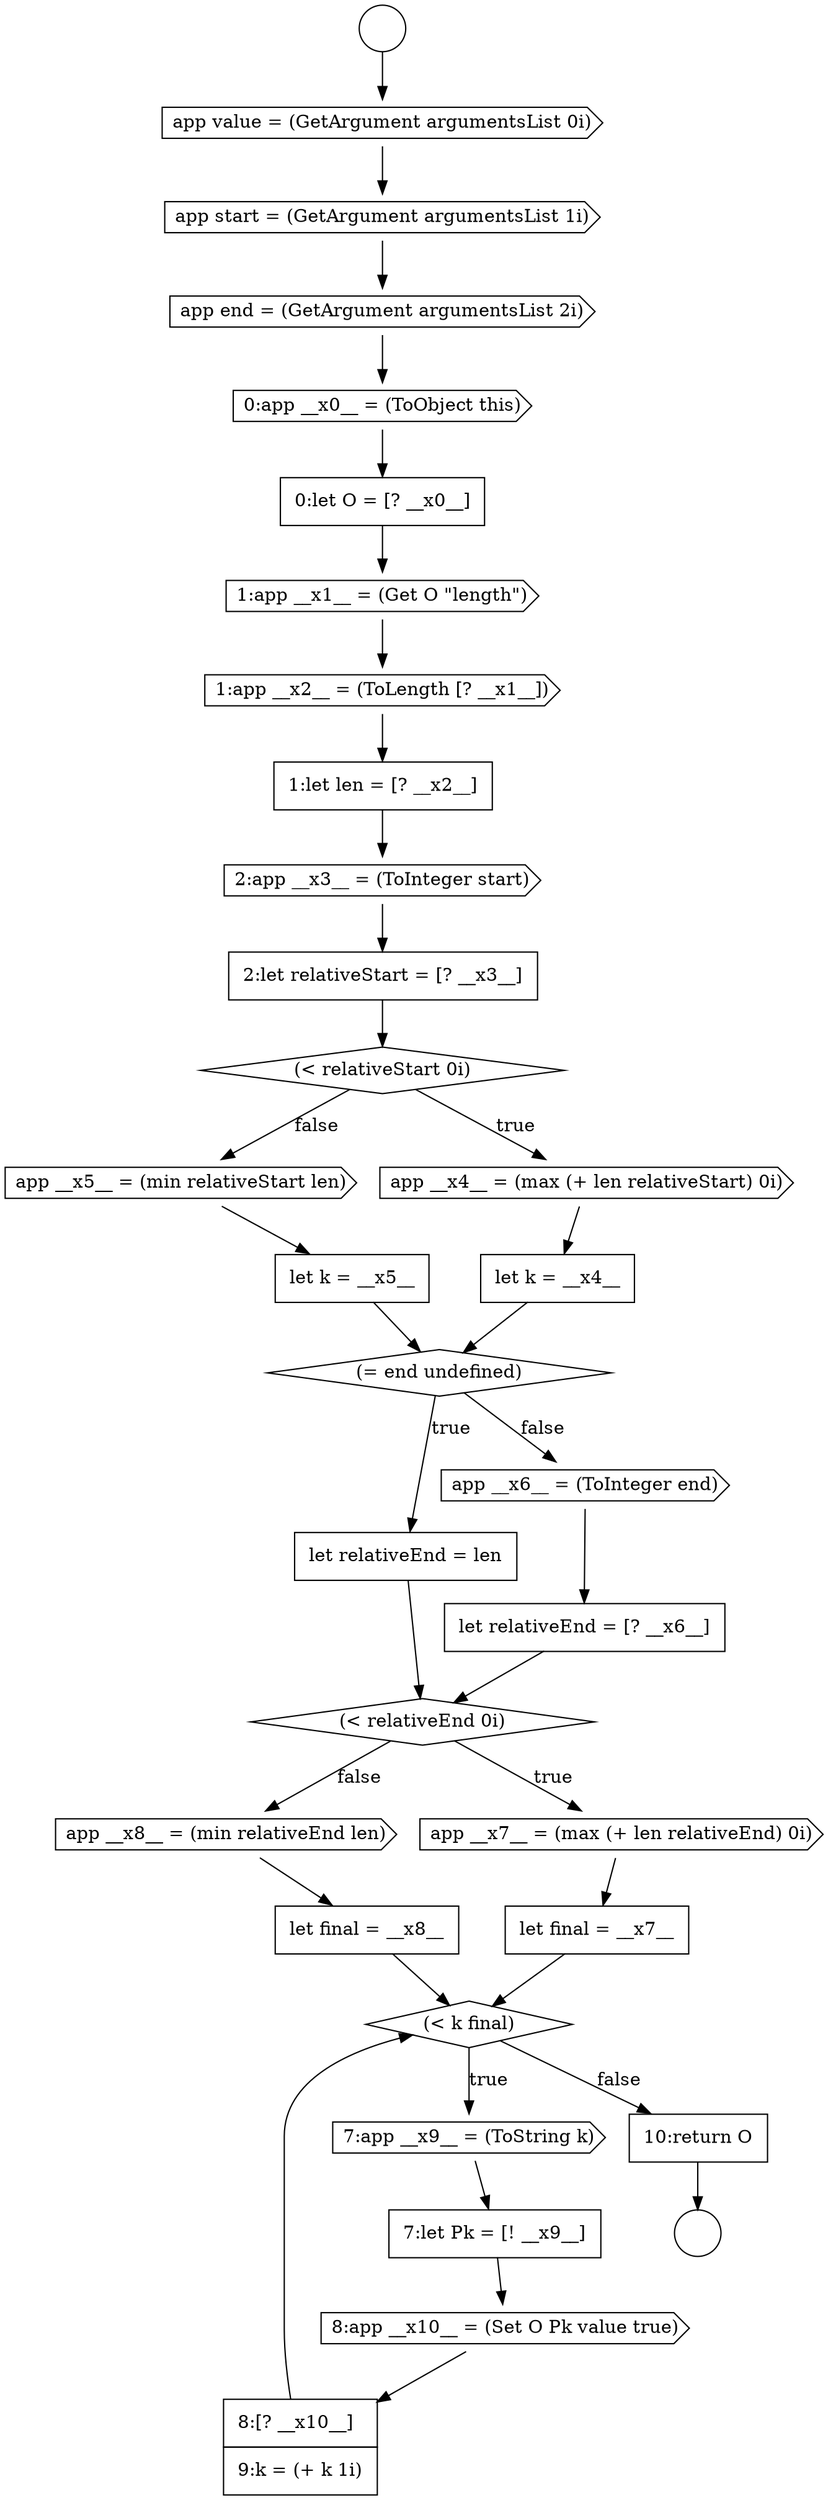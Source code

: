 digraph {
  node13874 [shape=diamond, label=<<font color="black">(&lt; relativeStart 0i)</font>> color="black" fillcolor="white" style=filled]
  node13878 [shape=none, margin=0, label=<<font color="black">
    <table border="0" cellborder="1" cellspacing="0" cellpadding="10">
      <tr><td align="left">let k = __x5__</td></tr>
    </table>
  </font>> color="black" fillcolor="white" style=filled]
  node13863 [shape=circle label=" " color="black" fillcolor="white" style=filled]
  node13892 [shape=none, margin=0, label=<<font color="black">
    <table border="0" cellborder="1" cellspacing="0" cellpadding="10">
      <tr><td align="left">8:[? __x10__]</td></tr>
      <tr><td align="left">9:k = (+ k 1i)</td></tr>
    </table>
  </font>> color="black" fillcolor="white" style=filled]
  node13872 [shape=cds, label=<<font color="black">2:app __x3__ = (ToInteger start)</font>> color="black" fillcolor="white" style=filled]
  node13883 [shape=diamond, label=<<font color="black">(&lt; relativeEnd 0i)</font>> color="black" fillcolor="white" style=filled]
  node13868 [shape=none, margin=0, label=<<font color="black">
    <table border="0" cellborder="1" cellspacing="0" cellpadding="10">
      <tr><td align="left">0:let O = [? __x0__]</td></tr>
    </table>
  </font>> color="black" fillcolor="white" style=filled]
  node13879 [shape=diamond, label=<<font color="black">(= end undefined)</font>> color="black" fillcolor="white" style=filled]
  node13864 [shape=cds, label=<<font color="black">app value = (GetArgument argumentsList 0i)</font>> color="black" fillcolor="white" style=filled]
  node13880 [shape=none, margin=0, label=<<font color="black">
    <table border="0" cellborder="1" cellspacing="0" cellpadding="10">
      <tr><td align="left">let relativeEnd = len</td></tr>
    </table>
  </font>> color="black" fillcolor="white" style=filled]
  node13870 [shape=cds, label=<<font color="black">1:app __x2__ = (ToLength [? __x1__])</font>> color="black" fillcolor="white" style=filled]
  node13877 [shape=cds, label=<<font color="black">app __x5__ = (min relativeStart len)</font>> color="black" fillcolor="white" style=filled]
  node13866 [shape=cds, label=<<font color="black">app end = (GetArgument argumentsList 2i)</font>> color="black" fillcolor="white" style=filled]
  node13881 [shape=cds, label=<<font color="black">app __x6__ = (ToInteger end)</font>> color="black" fillcolor="white" style=filled]
  node13869 [shape=cds, label=<<font color="black">1:app __x1__ = (Get O &quot;length&quot;)</font>> color="black" fillcolor="white" style=filled]
  node13886 [shape=cds, label=<<font color="black">app __x8__ = (min relativeEnd len)</font>> color="black" fillcolor="white" style=filled]
  node13865 [shape=cds, label=<<font color="black">app start = (GetArgument argumentsList 1i)</font>> color="black" fillcolor="white" style=filled]
  node13891 [shape=cds, label=<<font color="black">8:app __x10__ = (Set O Pk value true)</font>> color="black" fillcolor="white" style=filled]
  node13885 [shape=none, margin=0, label=<<font color="black">
    <table border="0" cellborder="1" cellspacing="0" cellpadding="10">
      <tr><td align="left">let final = __x7__</td></tr>
    </table>
  </font>> color="black" fillcolor="white" style=filled]
  node13875 [shape=cds, label=<<font color="black">app __x4__ = (max (+ len relativeStart) 0i)</font>> color="black" fillcolor="white" style=filled]
  node13871 [shape=none, margin=0, label=<<font color="black">
    <table border="0" cellborder="1" cellspacing="0" cellpadding="10">
      <tr><td align="left">1:let len = [? __x2__]</td></tr>
    </table>
  </font>> color="black" fillcolor="white" style=filled]
  node13876 [shape=none, margin=0, label=<<font color="black">
    <table border="0" cellborder="1" cellspacing="0" cellpadding="10">
      <tr><td align="left">let k = __x4__</td></tr>
    </table>
  </font>> color="black" fillcolor="white" style=filled]
  node13888 [shape=diamond, label=<<font color="black">(&lt; k final)</font>> color="black" fillcolor="white" style=filled]
  node13867 [shape=cds, label=<<font color="black">0:app __x0__ = (ToObject this)</font>> color="black" fillcolor="white" style=filled]
  node13884 [shape=cds, label=<<font color="black">app __x7__ = (max (+ len relativeEnd) 0i)</font>> color="black" fillcolor="white" style=filled]
  node13889 [shape=cds, label=<<font color="black">7:app __x9__ = (ToString k)</font>> color="black" fillcolor="white" style=filled]
  node13882 [shape=none, margin=0, label=<<font color="black">
    <table border="0" cellborder="1" cellspacing="0" cellpadding="10">
      <tr><td align="left">let relativeEnd = [? __x6__]</td></tr>
    </table>
  </font>> color="black" fillcolor="white" style=filled]
  node13893 [shape=none, margin=0, label=<<font color="black">
    <table border="0" cellborder="1" cellspacing="0" cellpadding="10">
      <tr><td align="left">10:return O</td></tr>
    </table>
  </font>> color="black" fillcolor="white" style=filled]
  node13887 [shape=none, margin=0, label=<<font color="black">
    <table border="0" cellborder="1" cellspacing="0" cellpadding="10">
      <tr><td align="left">let final = __x8__</td></tr>
    </table>
  </font>> color="black" fillcolor="white" style=filled]
  node13873 [shape=none, margin=0, label=<<font color="black">
    <table border="0" cellborder="1" cellspacing="0" cellpadding="10">
      <tr><td align="left">2:let relativeStart = [? __x3__]</td></tr>
    </table>
  </font>> color="black" fillcolor="white" style=filled]
  node13890 [shape=none, margin=0, label=<<font color="black">
    <table border="0" cellborder="1" cellspacing="0" cellpadding="10">
      <tr><td align="left">7:let Pk = [! __x9__]</td></tr>
    </table>
  </font>> color="black" fillcolor="white" style=filled]
  node13862 [shape=circle label=" " color="black" fillcolor="white" style=filled]
  node13888 -> node13889 [label=<<font color="black">true</font>> color="black"]
  node13888 -> node13893 [label=<<font color="black">false</font>> color="black"]
  node13878 -> node13879 [ color="black"]
  node13872 -> node13873 [ color="black"]
  node13883 -> node13884 [label=<<font color="black">true</font>> color="black"]
  node13883 -> node13886 [label=<<font color="black">false</font>> color="black"]
  node13874 -> node13875 [label=<<font color="black">true</font>> color="black"]
  node13874 -> node13877 [label=<<font color="black">false</font>> color="black"]
  node13868 -> node13869 [ color="black"]
  node13879 -> node13880 [label=<<font color="black">true</font>> color="black"]
  node13879 -> node13881 [label=<<font color="black">false</font>> color="black"]
  node13884 -> node13885 [ color="black"]
  node13876 -> node13879 [ color="black"]
  node13867 -> node13868 [ color="black"]
  node13890 -> node13891 [ color="black"]
  node13866 -> node13867 [ color="black"]
  node13893 -> node13863 [ color="black"]
  node13865 -> node13866 [ color="black"]
  node13886 -> node13887 [ color="black"]
  node13882 -> node13883 [ color="black"]
  node13887 -> node13888 [ color="black"]
  node13889 -> node13890 [ color="black"]
  node13875 -> node13876 [ color="black"]
  node13870 -> node13871 [ color="black"]
  node13891 -> node13892 [ color="black"]
  node13864 -> node13865 [ color="black"]
  node13881 -> node13882 [ color="black"]
  node13885 -> node13888 [ color="black"]
  node13869 -> node13870 [ color="black"]
  node13873 -> node13874 [ color="black"]
  node13877 -> node13878 [ color="black"]
  node13892 -> node13888 [ color="black"]
  node13871 -> node13872 [ color="black"]
  node13880 -> node13883 [ color="black"]
  node13862 -> node13864 [ color="black"]
}
